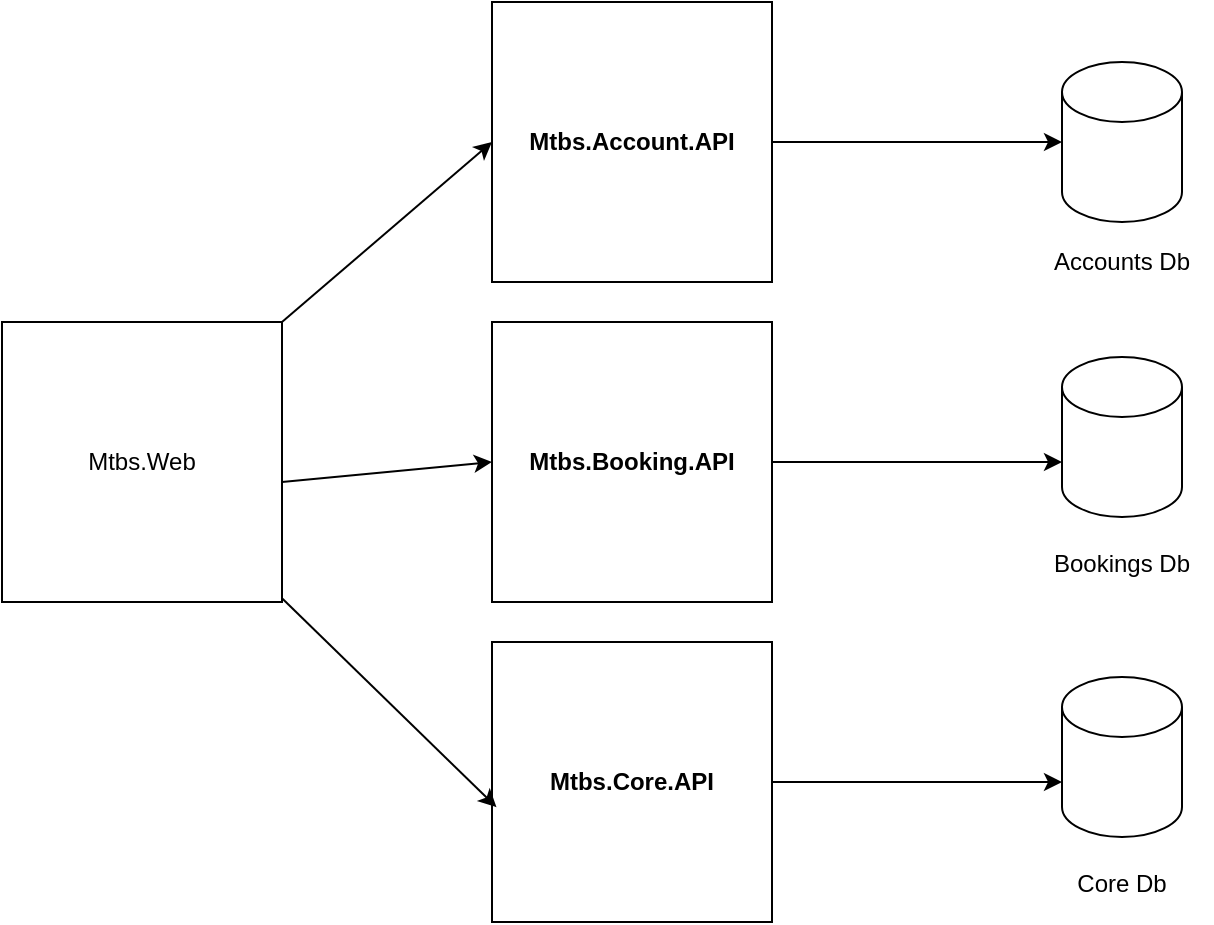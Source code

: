 <mxfile version="14.9.6" type="device"><diagram id="e7zfYal_TBUbH8Gs15gl" name="Page-1"><mxGraphModel dx="1024" dy="592" grid="1" gridSize="10" guides="1" tooltips="1" connect="1" arrows="1" fold="1" page="1" pageScale="1" pageWidth="850" pageHeight="1100" math="0" shadow="0"><root><mxCell id="0"/><mxCell id="1" parent="0"/><mxCell id="rgkPqy4oCkpWFfo_fInO-1" value="&lt;b&gt;Mtbs.Account.API&lt;/b&gt;" style="whiteSpace=wrap;html=1;aspect=fixed;" vertex="1" parent="1"><mxGeometry x="345" y="80" width="140" height="140" as="geometry"/></mxCell><mxCell id="rgkPqy4oCkpWFfo_fInO-2" value="&lt;b&gt;Mtbs.Booking.API&lt;/b&gt;" style="whiteSpace=wrap;html=1;aspect=fixed;" vertex="1" parent="1"><mxGeometry x="345" y="240" width="140" height="140" as="geometry"/></mxCell><mxCell id="rgkPqy4oCkpWFfo_fInO-3" value="" style="shape=cylinder3;whiteSpace=wrap;html=1;boundedLbl=1;backgroundOutline=1;size=15;" vertex="1" parent="1"><mxGeometry x="630" y="110" width="60" height="80" as="geometry"/></mxCell><mxCell id="rgkPqy4oCkpWFfo_fInO-4" value="Accounts Db" style="text;html=1;strokeColor=none;fillColor=none;align=center;verticalAlign=middle;whiteSpace=wrap;rounded=0;" vertex="1" parent="1"><mxGeometry x="615" y="200" width="90" height="20" as="geometry"/></mxCell><mxCell id="rgkPqy4oCkpWFfo_fInO-5" value="" style="endArrow=classic;html=1;exitX=1;exitY=0.5;exitDx=0;exitDy=0;entryX=0;entryY=0.5;entryDx=0;entryDy=0;entryPerimeter=0;" edge="1" parent="1" source="rgkPqy4oCkpWFfo_fInO-1" target="rgkPqy4oCkpWFfo_fInO-3"><mxGeometry width="50" height="50" relative="1" as="geometry"><mxPoint x="485" y="320" as="sourcePoint"/><mxPoint x="535" y="270" as="targetPoint"/></mxGeometry></mxCell><mxCell id="rgkPqy4oCkpWFfo_fInO-6" value="" style="shape=cylinder3;whiteSpace=wrap;html=1;boundedLbl=1;backgroundOutline=1;size=15;" vertex="1" parent="1"><mxGeometry x="630" y="257.5" width="60" height="80" as="geometry"/></mxCell><mxCell id="rgkPqy4oCkpWFfo_fInO-7" value="Bookings Db" style="text;html=1;strokeColor=none;fillColor=none;align=center;verticalAlign=middle;whiteSpace=wrap;rounded=0;" vertex="1" parent="1"><mxGeometry x="615" y="350.5" width="90" height="20" as="geometry"/></mxCell><mxCell id="rgkPqy4oCkpWFfo_fInO-8" value="" style="endArrow=classic;html=1;exitX=1;exitY=0.5;exitDx=0;exitDy=0;entryX=0;entryY=0;entryDx=0;entryDy=52.5;entryPerimeter=0;" edge="1" parent="1" source="rgkPqy4oCkpWFfo_fInO-2" target="rgkPqy4oCkpWFfo_fInO-6"><mxGeometry width="50" height="50" relative="1" as="geometry"><mxPoint x="495" y="140" as="sourcePoint"/><mxPoint x="755" y="139" as="targetPoint"/></mxGeometry></mxCell><mxCell id="rgkPqy4oCkpWFfo_fInO-10" value="&lt;b&gt;Mtbs.Core.API&lt;/b&gt;" style="whiteSpace=wrap;html=1;aspect=fixed;" vertex="1" parent="1"><mxGeometry x="345" y="400" width="140" height="140" as="geometry"/></mxCell><mxCell id="rgkPqy4oCkpWFfo_fInO-11" value="" style="shape=cylinder3;whiteSpace=wrap;html=1;boundedLbl=1;backgroundOutline=1;size=15;" vertex="1" parent="1"><mxGeometry x="630" y="417.5" width="60" height="80" as="geometry"/></mxCell><mxCell id="rgkPqy4oCkpWFfo_fInO-12" value="Core Db" style="text;html=1;strokeColor=none;fillColor=none;align=center;verticalAlign=middle;whiteSpace=wrap;rounded=0;" vertex="1" parent="1"><mxGeometry x="615" y="510.5" width="90" height="20" as="geometry"/></mxCell><mxCell id="rgkPqy4oCkpWFfo_fInO-13" value="" style="endArrow=classic;html=1;exitX=1;exitY=0.5;exitDx=0;exitDy=0;entryX=0;entryY=0;entryDx=0;entryDy=52.5;entryPerimeter=0;" edge="1" parent="1" source="rgkPqy4oCkpWFfo_fInO-10" target="rgkPqy4oCkpWFfo_fInO-11"><mxGeometry width="50" height="50" relative="1" as="geometry"><mxPoint x="495" y="300" as="sourcePoint"/><mxPoint x="755" y="299" as="targetPoint"/></mxGeometry></mxCell><mxCell id="rgkPqy4oCkpWFfo_fInO-14" value="Mtbs.Web" style="whiteSpace=wrap;html=1;aspect=fixed;" vertex="1" parent="1"><mxGeometry x="100" y="240" width="140" height="140" as="geometry"/></mxCell><mxCell id="rgkPqy4oCkpWFfo_fInO-15" value="" style="endArrow=classic;html=1;exitX=1;exitY=0;exitDx=0;exitDy=0;entryX=0;entryY=0.5;entryDx=0;entryDy=0;" edge="1" parent="1" source="rgkPqy4oCkpWFfo_fInO-14" target="rgkPqy4oCkpWFfo_fInO-1"><mxGeometry width="50" height="50" relative="1" as="geometry"><mxPoint x="495" y="160" as="sourcePoint"/><mxPoint x="755" y="159" as="targetPoint"/></mxGeometry></mxCell><mxCell id="rgkPqy4oCkpWFfo_fInO-16" value="" style="endArrow=classic;html=1;entryX=0;entryY=0.5;entryDx=0;entryDy=0;" edge="1" parent="1" target="rgkPqy4oCkpWFfo_fInO-2"><mxGeometry width="50" height="50" relative="1" as="geometry"><mxPoint x="240" y="320" as="sourcePoint"/><mxPoint x="765" y="169" as="targetPoint"/></mxGeometry></mxCell><mxCell id="rgkPqy4oCkpWFfo_fInO-17" value="" style="endArrow=classic;html=1;entryX=0.016;entryY=0.59;entryDx=0;entryDy=0;entryPerimeter=0;" edge="1" parent="1" source="rgkPqy4oCkpWFfo_fInO-14" target="rgkPqy4oCkpWFfo_fInO-10"><mxGeometry width="50" height="50" relative="1" as="geometry"><mxPoint x="515" y="180" as="sourcePoint"/><mxPoint x="775" y="179" as="targetPoint"/></mxGeometry></mxCell></root></mxGraphModel></diagram></mxfile>